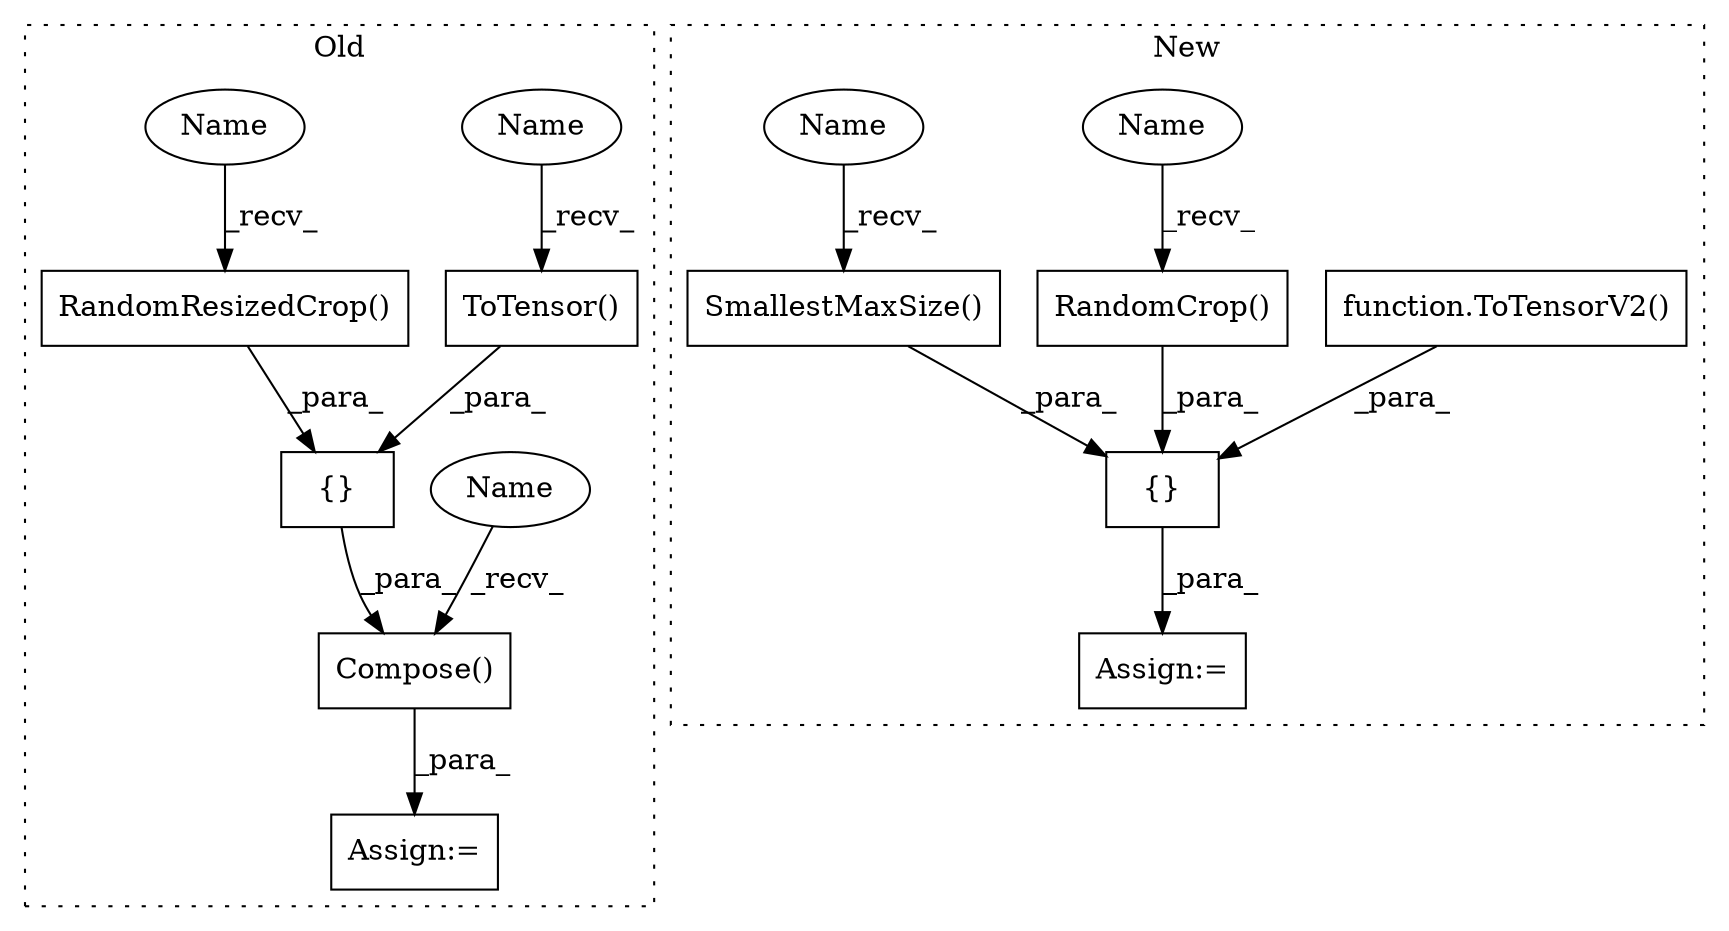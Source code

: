 digraph G {
subgraph cluster0 {
1 [label="RandomResizedCrop()" a="75" s="1487,1517" l="20,43" shape="box"];
4 [label="Compose()" a="75" s="1463,1634" l="10,1" shape="box"];
5 [label="{}" a="59" s="1473,1624" l="14,0" shape="box"];
8 [label="Assign:=" a="68" s="1460" l="3" shape="box"];
10 [label="ToTensor()" a="75" s="1612" l="12" shape="box"];
11 [label="Name" a="87" s="1463" l="1" shape="ellipse"];
12 [label="Name" a="87" s="1612" l="1" shape="ellipse"];
13 [label="Name" a="87" s="1487" l="1" shape="ellipse"];
label = "Old";
style="dotted";
}
subgraph cluster1 {
2 [label="SmallestMaxSize()" a="75" s="1611" l="43" shape="box"];
3 [label="RandomCrop()" a="75" s="1668" l="55" shape="box"];
6 [label="{}" a="59" s="1597,1749" l="14,0" shape="box"];
7 [label="function.ToTensorV2()" a="75" s="1737" l="12" shape="box"];
9 [label="Assign:=" a="68" s="1584" l="3" shape="box"];
14 [label="Name" a="87" s="1668" l="1" shape="ellipse"];
15 [label="Name" a="87" s="1611" l="1" shape="ellipse"];
label = "New";
style="dotted";
}
1 -> 5 [label="_para_"];
2 -> 6 [label="_para_"];
3 -> 6 [label="_para_"];
4 -> 8 [label="_para_"];
5 -> 4 [label="_para_"];
6 -> 9 [label="_para_"];
7 -> 6 [label="_para_"];
10 -> 5 [label="_para_"];
11 -> 4 [label="_recv_"];
12 -> 10 [label="_recv_"];
13 -> 1 [label="_recv_"];
14 -> 3 [label="_recv_"];
15 -> 2 [label="_recv_"];
}